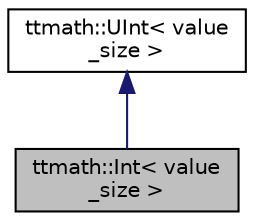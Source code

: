 digraph "ttmath::Int&lt; value_size &gt;"
{
 // LATEX_PDF_SIZE
  edge [fontname="Helvetica",fontsize="10",labelfontname="Helvetica",labelfontsize="10"];
  node [fontname="Helvetica",fontsize="10",shape=record];
  Node2 [label="ttmath::Int\< value\l_size \>",height=0.2,width=0.4,color="black", fillcolor="grey75", style="filled", fontcolor="black",tooltip="Int implements a big integer value with a sign."];
  Node3 -> Node2 [dir="back",color="midnightblue",fontsize="10",style="solid",fontname="Helvetica"];
  Node3 [label="ttmath::UInt\< value\l_size \>",height=0.2,width=0.4,color="black", fillcolor="white", style="filled",URL="$classttmath_1_1_u_int.html",tooltip="UInt implements a big integer value without a sign."];
}
